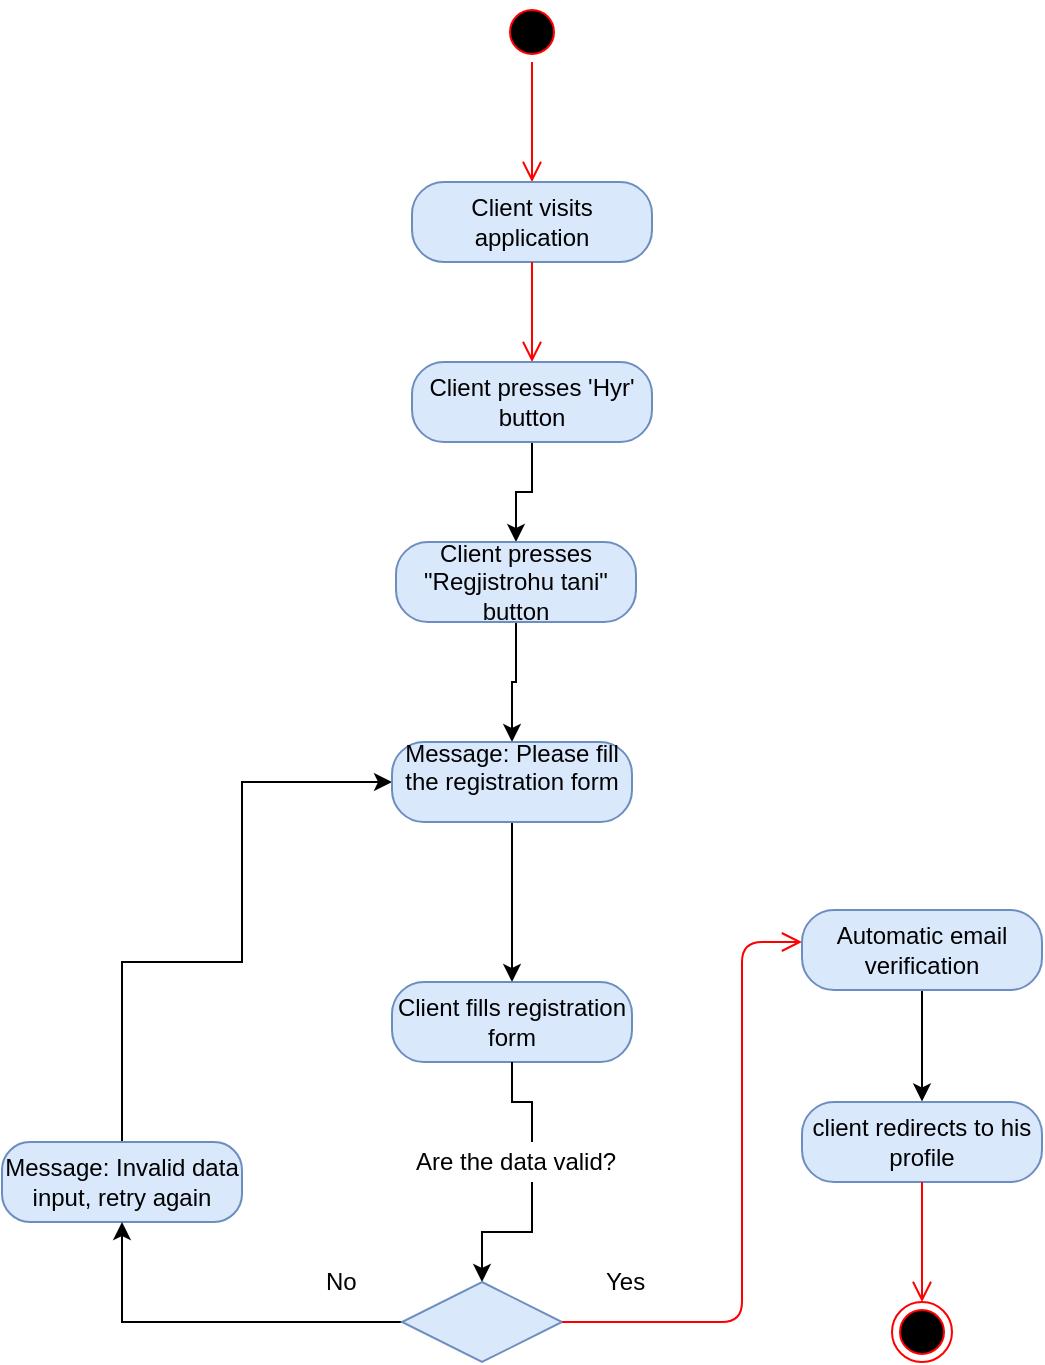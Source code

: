 <mxfile version="17.4.6" type="device" pages="2"><diagram id="R5YWKCHufrAEguu56MeM" name="Page-1"><mxGraphModel dx="868" dy="393" grid="1" gridSize="10" guides="1" tooltips="1" connect="1" arrows="1" fold="1" page="1" pageScale="1" pageWidth="850" pageHeight="1100" math="0" shadow="0"><root><mxCell id="0"/><mxCell id="1" parent="0"/><mxCell id="v_Rrbj1IorNlewKnLq8D-1" value="" style="ellipse;html=1;shape=startState;fillColor=#000000;strokeColor=#ff0000;" vertex="1" parent="1"><mxGeometry x="410" y="20" width="30" height="30" as="geometry"/></mxCell><mxCell id="v_Rrbj1IorNlewKnLq8D-2" value="" style="edgeStyle=orthogonalEdgeStyle;html=1;verticalAlign=bottom;endArrow=open;endSize=8;strokeColor=#ff0000;entryX=0.5;entryY=0;entryDx=0;entryDy=0;" edge="1" parent="1" source="v_Rrbj1IorNlewKnLq8D-1" target="v_Rrbj1IorNlewKnLq8D-3"><mxGeometry relative="1" as="geometry"><mxPoint x="600" y="180" as="targetPoint"/></mxGeometry></mxCell><mxCell id="v_Rrbj1IorNlewKnLq8D-3" value="Client visits application" style="rounded=1;whiteSpace=wrap;html=1;arcSize=40;fillColor=#dae8fc;strokeColor=#6c8ebf;" vertex="1" parent="1"><mxGeometry x="365" y="110" width="120" height="40" as="geometry"/></mxCell><mxCell id="v_Rrbj1IorNlewKnLq8D-4" value="" style="edgeStyle=orthogonalEdgeStyle;html=1;verticalAlign=bottom;endArrow=open;endSize=8;strokeColor=#ff0000;" edge="1" parent="1" source="v_Rrbj1IorNlewKnLq8D-3"><mxGeometry relative="1" as="geometry"><mxPoint x="425" y="200" as="targetPoint"/></mxGeometry></mxCell><mxCell id="v_Rrbj1IorNlewKnLq8D-5" style="edgeStyle=orthogonalEdgeStyle;rounded=0;orthogonalLoop=1;jettySize=auto;html=1;entryX=0.5;entryY=0;entryDx=0;entryDy=0;exitX=0.5;exitY=1;exitDx=0;exitDy=0;" edge="1" parent="1" source="v_Rrbj1IorNlewKnLq8D-28" target="v_Rrbj1IorNlewKnLq8D-9"><mxGeometry relative="1" as="geometry"><mxPoint x="440" y="270" as="sourcePoint"/></mxGeometry></mxCell><mxCell id="v_Rrbj1IorNlewKnLq8D-29" value="" style="edgeStyle=orthogonalEdgeStyle;rounded=0;orthogonalLoop=1;jettySize=auto;html=1;entryX=0.5;entryY=0;entryDx=0;entryDy=0;" edge="1" parent="1" source="v_Rrbj1IorNlewKnLq8D-6" target="v_Rrbj1IorNlewKnLq8D-28"><mxGeometry relative="1" as="geometry"/></mxCell><mxCell id="v_Rrbj1IorNlewKnLq8D-6" value="Client presses 'Hyr' button" style="rounded=1;whiteSpace=wrap;html=1;arcSize=40;fillColor=#dae8fc;strokeColor=#6c8ebf;" vertex="1" parent="1"><mxGeometry x="365" y="200" width="120" height="40" as="geometry"/></mxCell><mxCell id="v_Rrbj1IorNlewKnLq8D-33" value="" style="edgeStyle=orthogonalEdgeStyle;rounded=0;orthogonalLoop=1;jettySize=auto;html=1;entryX=0;entryY=0.5;entryDx=0;entryDy=0;" edge="1" parent="1" source="v_Rrbj1IorNlewKnLq8D-7" target="v_Rrbj1IorNlewKnLq8D-9"><mxGeometry relative="1" as="geometry"><mxPoint x="280" y="410" as="targetPoint"/><Array as="points"><mxPoint x="220" y="500"/><mxPoint x="280" y="500"/><mxPoint x="280" y="410"/></Array></mxGeometry></mxCell><mxCell id="v_Rrbj1IorNlewKnLq8D-7" value="Message: Invalid data input, retry again" style="rounded=1;whiteSpace=wrap;html=1;arcSize=35;fillColor=#dae8fc;strokeColor=#6c8ebf;" vertex="1" parent="1"><mxGeometry x="160" y="590" width="120" height="40" as="geometry"/></mxCell><mxCell id="v_Rrbj1IorNlewKnLq8D-8" style="edgeStyle=orthogonalEdgeStyle;rounded=0;orthogonalLoop=1;jettySize=auto;html=1;exitX=0.5;exitY=1;exitDx=0;exitDy=0;" edge="1" parent="1" source="v_Rrbj1IorNlewKnLq8D-9" target="v_Rrbj1IorNlewKnLq8D-10"><mxGeometry relative="1" as="geometry"/></mxCell><mxCell id="v_Rrbj1IorNlewKnLq8D-9" value="Message: Please fill the registration form&lt;br&gt;&lt;br&gt;" style="rounded=1;whiteSpace=wrap;html=1;arcSize=40;fillColor=#dae8fc;strokeColor=#6c8ebf;" vertex="1" parent="1"><mxGeometry x="355" y="390" width="120" height="40" as="geometry"/></mxCell><mxCell id="v_Rrbj1IorNlewKnLq8D-35" value="" style="edgeStyle=orthogonalEdgeStyle;rounded=0;orthogonalLoop=1;jettySize=auto;html=1;startArrow=none;" edge="1" parent="1" source="v_Rrbj1IorNlewKnLq8D-12" target="v_Rrbj1IorNlewKnLq8D-14"><mxGeometry relative="1" as="geometry"/></mxCell><mxCell id="v_Rrbj1IorNlewKnLq8D-10" value="Client fills registration form" style="rounded=1;whiteSpace=wrap;html=1;arcSize=40;fillColor=#dae8fc;strokeColor=#6c8ebf;" vertex="1" parent="1"><mxGeometry x="355" y="510" width="120" height="40" as="geometry"/></mxCell><mxCell id="v_Rrbj1IorNlewKnLq8D-31" value="" style="edgeStyle=orthogonalEdgeStyle;rounded=0;orthogonalLoop=1;jettySize=auto;html=1;" edge="1" parent="1" source="v_Rrbj1IorNlewKnLq8D-14" target="v_Rrbj1IorNlewKnLq8D-7"><mxGeometry relative="1" as="geometry"/></mxCell><mxCell id="v_Rrbj1IorNlewKnLq8D-14" value="" style="rhombus;whiteSpace=wrap;html=1;fillColor=#dae8fc;strokeColor=#6c8ebf;" vertex="1" parent="1"><mxGeometry x="360" y="660" width="80" height="40" as="geometry"/></mxCell><mxCell id="v_Rrbj1IorNlewKnLq8D-15" value="" style="edgeStyle=orthogonalEdgeStyle;html=1;align=left;verticalAlign=bottom;endArrow=open;endSize=8;strokeColor=#ff0000;" edge="1" parent="1" source="v_Rrbj1IorNlewKnLq8D-14"><mxGeometry x="-0.8" y="20" relative="1" as="geometry"><mxPoint x="560.0" y="490" as="targetPoint"/><mxPoint x="1" as="offset"/><Array as="points"><mxPoint x="530" y="680"/><mxPoint x="530" y="490"/></Array></mxGeometry></mxCell><mxCell id="v_Rrbj1IorNlewKnLq8D-16" value="No" style="text;html=1;resizable=0;points=[];autosize=1;align=left;verticalAlign=top;spacingTop=-4;" vertex="1" parent="1"><mxGeometry x="320" y="650" width="30" height="20" as="geometry"/></mxCell><mxCell id="v_Rrbj1IorNlewKnLq8D-21" value="Yes" style="text;html=1;resizable=0;points=[];autosize=1;align=left;verticalAlign=top;spacingTop=-4;" vertex="1" parent="1"><mxGeometry x="460" y="650" width="40" height="20" as="geometry"/></mxCell><mxCell id="v_Rrbj1IorNlewKnLq8D-22" style="edgeStyle=orthogonalEdgeStyle;rounded=0;orthogonalLoop=1;jettySize=auto;html=1;exitX=0.5;exitY=1;exitDx=0;exitDy=0;entryX=0.5;entryY=0;entryDx=0;entryDy=0;" edge="1" parent="1" source="v_Rrbj1IorNlewKnLq8D-23"><mxGeometry relative="1" as="geometry"><mxPoint x="620.0" y="569.714" as="targetPoint"/></mxGeometry></mxCell><mxCell id="v_Rrbj1IorNlewKnLq8D-23" value="Automatic email verification" style="rounded=1;whiteSpace=wrap;html=1;arcSize=40;fillColor=#dae8fc;strokeColor=#6c8ebf;" vertex="1" parent="1"><mxGeometry x="560" y="474" width="120" height="40" as="geometry"/></mxCell><mxCell id="v_Rrbj1IorNlewKnLq8D-24" value="client redirects to his profile" style="rounded=1;whiteSpace=wrap;html=1;arcSize=40;fillColor=#dae8fc;strokeColor=#6c8ebf;" vertex="1" parent="1"><mxGeometry x="560" y="570" width="120" height="40" as="geometry"/></mxCell><mxCell id="v_Rrbj1IorNlewKnLq8D-25" value="" style="edgeStyle=orthogonalEdgeStyle;html=1;verticalAlign=bottom;endArrow=open;endSize=8;strokeColor=#ff0000;" edge="1" parent="1" source="v_Rrbj1IorNlewKnLq8D-24"><mxGeometry relative="1" as="geometry"><mxPoint x="620.0" y="670" as="targetPoint"/></mxGeometry></mxCell><mxCell id="v_Rrbj1IorNlewKnLq8D-26" value="" style="ellipse;html=1;shape=endState;fillColor=#000000;strokeColor=#ff0000;" vertex="1" parent="1"><mxGeometry x="605" y="670" width="30" height="30" as="geometry"/></mxCell><mxCell id="v_Rrbj1IorNlewKnLq8D-28" value="Client presses &quot;Regjistrohu tani&quot; button" style="rounded=1;whiteSpace=wrap;html=1;arcSize=40;fillColor=#dae8fc;strokeColor=#6c8ebf;" vertex="1" parent="1"><mxGeometry x="357" y="290" width="120" height="40" as="geometry"/></mxCell><mxCell id="v_Rrbj1IorNlewKnLq8D-12" value="Are the data valid?" style="text;html=1;resizable=0;points=[];autosize=1;align=left;verticalAlign=top;spacingTop=-4;" vertex="1" parent="1"><mxGeometry x="365" y="590" width="120" height="20" as="geometry"/></mxCell><mxCell id="v_Rrbj1IorNlewKnLq8D-36" value="" style="edgeStyle=orthogonalEdgeStyle;rounded=0;orthogonalLoop=1;jettySize=auto;html=1;endArrow=none;" edge="1" parent="1" source="v_Rrbj1IorNlewKnLq8D-10" target="v_Rrbj1IorNlewKnLq8D-12"><mxGeometry relative="1" as="geometry"><mxPoint x="417" y="580" as="sourcePoint"/><mxPoint x="400" y="660" as="targetPoint"/></mxGeometry></mxCell></root></mxGraphModel></diagram><diagram id="3ACVZulf1EdZONutXBKq" name="Page-2"><mxGraphModel dx="868" dy="393" grid="1" gridSize="10" guides="1" tooltips="1" connect="1" arrows="1" fold="1" page="1" pageScale="1" pageWidth="850" pageHeight="1100" math="0" shadow="0"><root><mxCell id="0"/><mxCell id="1" parent="0"/></root></mxGraphModel></diagram></mxfile>